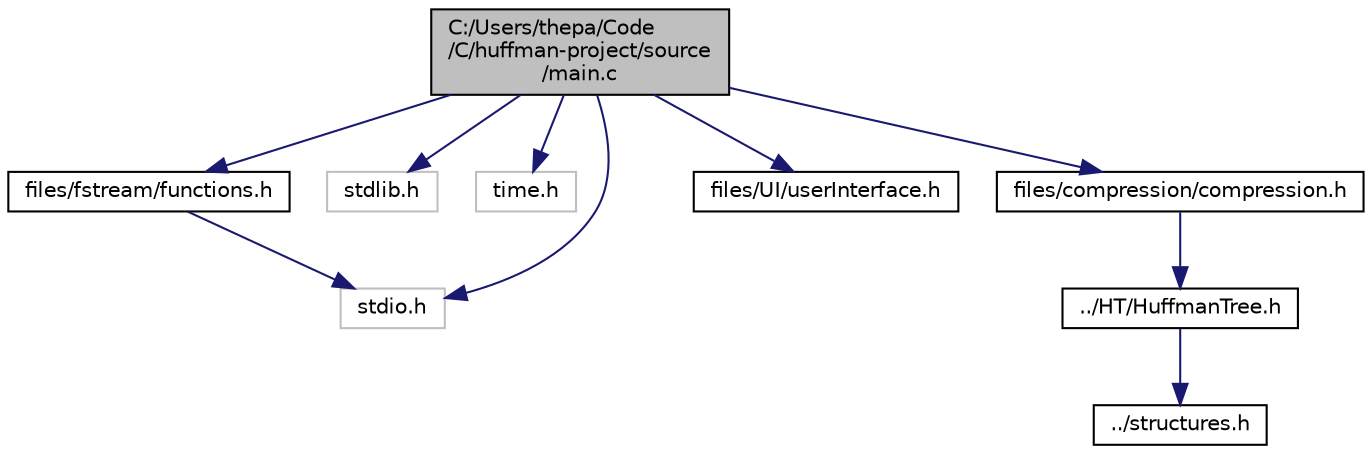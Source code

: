 digraph "C:/Users/thepa/Code/C/huffman-project/source/main.c"
{
 // LATEX_PDF_SIZE
  edge [fontname="Helvetica",fontsize="10",labelfontname="Helvetica",labelfontsize="10"];
  node [fontname="Helvetica",fontsize="10",shape=record];
  Node1 [label="C:/Users/thepa/Code\l/C/huffman-project/source\l/main.c",height=0.2,width=0.4,color="black", fillcolor="grey75", style="filled", fontcolor="black",tooltip=" "];
  Node1 -> Node2 [color="midnightblue",fontsize="10",style="solid"];
  Node2 [label="stdio.h",height=0.2,width=0.4,color="grey75", fillcolor="white", style="filled",tooltip=" "];
  Node1 -> Node3 [color="midnightblue",fontsize="10",style="solid"];
  Node3 [label="stdlib.h",height=0.2,width=0.4,color="grey75", fillcolor="white", style="filled",tooltip=" "];
  Node1 -> Node4 [color="midnightblue",fontsize="10",style="solid"];
  Node4 [label="time.h",height=0.2,width=0.4,color="grey75", fillcolor="white", style="filled",tooltip=" "];
  Node1 -> Node5 [color="midnightblue",fontsize="10",style="solid"];
  Node5 [label="files/compression/compression.h",height=0.2,width=0.4,color="black", fillcolor="white", style="filled",URL="$compression_8h.html",tooltip=" "];
  Node5 -> Node6 [color="midnightblue",fontsize="10",style="solid"];
  Node6 [label="../HT/HuffmanTree.h",height=0.2,width=0.4,color="black", fillcolor="white", style="filled",URL="$_huffman_tree_8h.html",tooltip=" "];
  Node6 -> Node7 [color="midnightblue",fontsize="10",style="solid"];
  Node7 [label="../structures.h",height=0.2,width=0.4,color="black", fillcolor="white", style="filled",URL="$structures_8h.html",tooltip=" "];
  Node1 -> Node8 [color="midnightblue",fontsize="10",style="solid"];
  Node8 [label="files/UI/userInterface.h",height=0.2,width=0.4,color="black", fillcolor="white", style="filled",URL="$user_interface_8h.html",tooltip=" "];
  Node1 -> Node9 [color="midnightblue",fontsize="10",style="solid"];
  Node9 [label="files/fstream/functions.h",height=0.2,width=0.4,color="black", fillcolor="white", style="filled",URL="$functions_8h.html",tooltip=" "];
  Node9 -> Node2 [color="midnightblue",fontsize="10",style="solid"];
}
